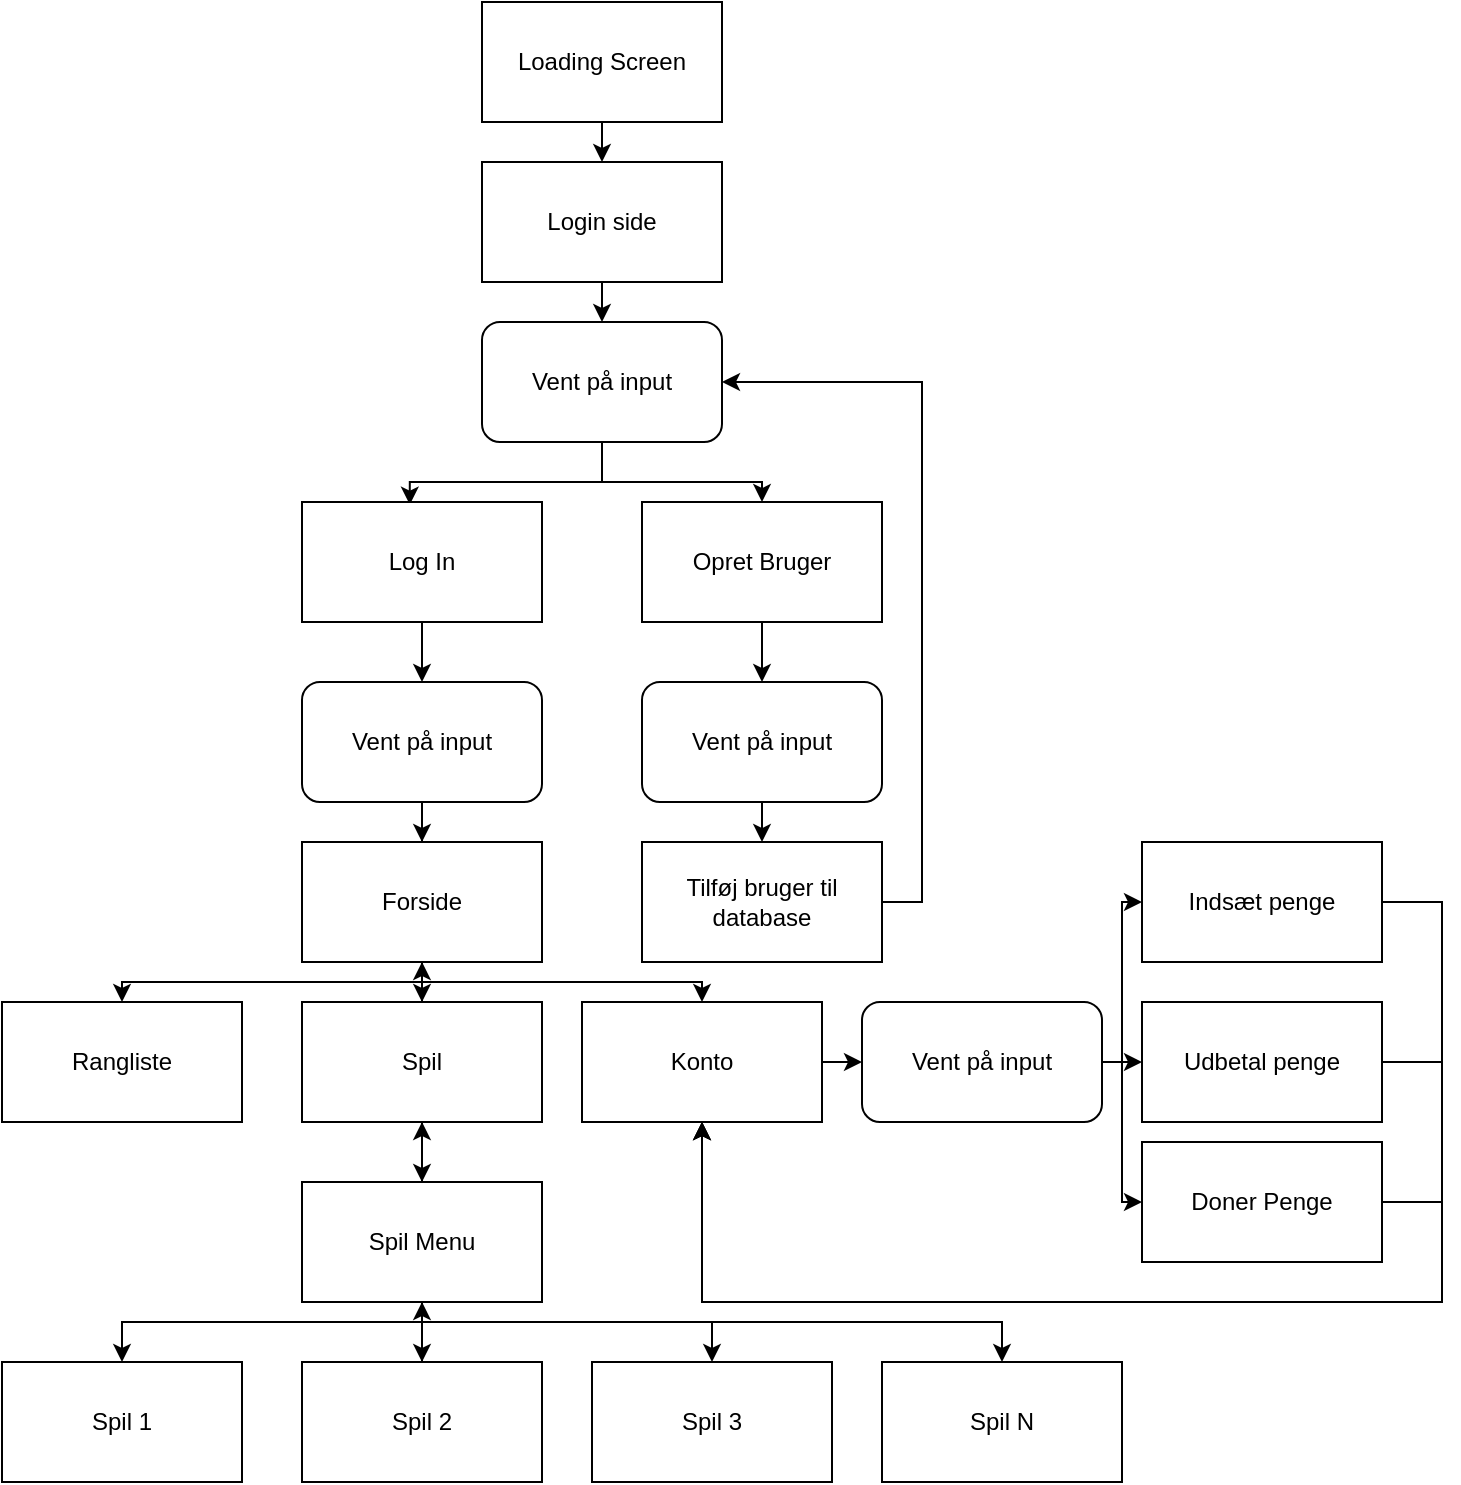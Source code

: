 <mxfile version="21.2.9" type="github">
  <diagram name="Page-1" id="eQBMagEIWrv4YlKGxzp6">
    <mxGraphModel dx="1313" dy="726" grid="1" gridSize="10" guides="1" tooltips="1" connect="1" arrows="1" fold="1" page="1" pageScale="1" pageWidth="850" pageHeight="1100" math="0" shadow="0">
      <root>
        <mxCell id="0" />
        <mxCell id="1" parent="0" />
        <mxCell id="uMPThmOzlP2LcuOly7Mx-22" style="edgeStyle=orthogonalEdgeStyle;rounded=0;orthogonalLoop=1;jettySize=auto;html=1;exitX=0.5;exitY=1;exitDx=0;exitDy=0;entryX=0.5;entryY=0;entryDx=0;entryDy=0;" edge="1" parent="1" source="uMPThmOzlP2LcuOly7Mx-1" target="uMPThmOzlP2LcuOly7Mx-3">
          <mxGeometry relative="1" as="geometry" />
        </mxCell>
        <mxCell id="uMPThmOzlP2LcuOly7Mx-1" value="Loading Screen" style="rounded=0;whiteSpace=wrap;html=1;" vertex="1" parent="1">
          <mxGeometry x="310" y="70" width="120" height="60" as="geometry" />
        </mxCell>
        <mxCell id="uMPThmOzlP2LcuOly7Mx-23" style="edgeStyle=orthogonalEdgeStyle;rounded=0;orthogonalLoop=1;jettySize=auto;html=1;exitX=0.5;exitY=1;exitDx=0;exitDy=0;entryX=0.5;entryY=0;entryDx=0;entryDy=0;" edge="1" parent="1" source="uMPThmOzlP2LcuOly7Mx-3" target="uMPThmOzlP2LcuOly7Mx-6">
          <mxGeometry relative="1" as="geometry" />
        </mxCell>
        <mxCell id="uMPThmOzlP2LcuOly7Mx-3" value="Login side" style="rounded=0;whiteSpace=wrap;html=1;" vertex="1" parent="1">
          <mxGeometry x="310" y="150" width="120" height="60" as="geometry" />
        </mxCell>
        <mxCell id="uMPThmOzlP2LcuOly7Mx-24" style="edgeStyle=orthogonalEdgeStyle;rounded=0;orthogonalLoop=1;jettySize=auto;html=1;" edge="1" parent="1" source="uMPThmOzlP2LcuOly7Mx-6" target="uMPThmOzlP2LcuOly7Mx-8">
          <mxGeometry relative="1" as="geometry" />
        </mxCell>
        <mxCell id="uMPThmOzlP2LcuOly7Mx-25" style="edgeStyle=orthogonalEdgeStyle;rounded=0;orthogonalLoop=1;jettySize=auto;html=1;entryX=0.449;entryY=0.022;entryDx=0;entryDy=0;entryPerimeter=0;" edge="1" parent="1" source="uMPThmOzlP2LcuOly7Mx-6" target="uMPThmOzlP2LcuOly7Mx-7">
          <mxGeometry relative="1" as="geometry">
            <Array as="points">
              <mxPoint x="370" y="310" />
              <mxPoint x="274" y="310" />
            </Array>
          </mxGeometry>
        </mxCell>
        <mxCell id="uMPThmOzlP2LcuOly7Mx-6" value="Vent på input" style="rounded=1;whiteSpace=wrap;html=1;" vertex="1" parent="1">
          <mxGeometry x="310" y="230" width="120" height="60" as="geometry" />
        </mxCell>
        <mxCell id="uMPThmOzlP2LcuOly7Mx-29" style="edgeStyle=orthogonalEdgeStyle;rounded=0;orthogonalLoop=1;jettySize=auto;html=1;exitX=0.5;exitY=1;exitDx=0;exitDy=0;entryX=0.5;entryY=0;entryDx=0;entryDy=0;" edge="1" parent="1" source="uMPThmOzlP2LcuOly7Mx-7" target="uMPThmOzlP2LcuOly7Mx-11">
          <mxGeometry relative="1" as="geometry" />
        </mxCell>
        <mxCell id="uMPThmOzlP2LcuOly7Mx-7" value="Log In" style="rounded=0;whiteSpace=wrap;html=1;" vertex="1" parent="1">
          <mxGeometry x="220" y="320" width="120" height="60" as="geometry" />
        </mxCell>
        <mxCell id="uMPThmOzlP2LcuOly7Mx-26" style="edgeStyle=orthogonalEdgeStyle;rounded=0;orthogonalLoop=1;jettySize=auto;html=1;exitX=0.5;exitY=1;exitDx=0;exitDy=0;entryX=0.5;entryY=0;entryDx=0;entryDy=0;" edge="1" parent="1" source="uMPThmOzlP2LcuOly7Mx-8" target="uMPThmOzlP2LcuOly7Mx-9">
          <mxGeometry relative="1" as="geometry" />
        </mxCell>
        <mxCell id="uMPThmOzlP2LcuOly7Mx-8" value="Opret Bruger" style="rounded=0;whiteSpace=wrap;html=1;" vertex="1" parent="1">
          <mxGeometry x="390" y="320" width="120" height="60" as="geometry" />
        </mxCell>
        <mxCell id="uMPThmOzlP2LcuOly7Mx-27" style="edgeStyle=orthogonalEdgeStyle;rounded=0;orthogonalLoop=1;jettySize=auto;html=1;exitX=0.5;exitY=1;exitDx=0;exitDy=0;entryX=0.5;entryY=0;entryDx=0;entryDy=0;" edge="1" parent="1" source="uMPThmOzlP2LcuOly7Mx-9" target="uMPThmOzlP2LcuOly7Mx-10">
          <mxGeometry relative="1" as="geometry" />
        </mxCell>
        <mxCell id="uMPThmOzlP2LcuOly7Mx-9" value="Vent på input" style="rounded=1;whiteSpace=wrap;html=1;" vertex="1" parent="1">
          <mxGeometry x="390" y="410" width="120" height="60" as="geometry" />
        </mxCell>
        <mxCell id="uMPThmOzlP2LcuOly7Mx-28" style="edgeStyle=orthogonalEdgeStyle;rounded=0;orthogonalLoop=1;jettySize=auto;html=1;exitX=1;exitY=0.5;exitDx=0;exitDy=0;entryX=1;entryY=0.5;entryDx=0;entryDy=0;" edge="1" parent="1" source="uMPThmOzlP2LcuOly7Mx-10" target="uMPThmOzlP2LcuOly7Mx-6">
          <mxGeometry relative="1" as="geometry" />
        </mxCell>
        <mxCell id="uMPThmOzlP2LcuOly7Mx-10" value="Tilføj bruger til database" style="rounded=0;whiteSpace=wrap;html=1;" vertex="1" parent="1">
          <mxGeometry x="390" y="490" width="120" height="60" as="geometry" />
        </mxCell>
        <mxCell id="uMPThmOzlP2LcuOly7Mx-30" style="edgeStyle=orthogonalEdgeStyle;rounded=0;orthogonalLoop=1;jettySize=auto;html=1;entryX=0.5;entryY=0;entryDx=0;entryDy=0;" edge="1" parent="1" source="uMPThmOzlP2LcuOly7Mx-11" target="uMPThmOzlP2LcuOly7Mx-12">
          <mxGeometry relative="1" as="geometry" />
        </mxCell>
        <mxCell id="uMPThmOzlP2LcuOly7Mx-11" value="Vent på input" style="rounded=1;whiteSpace=wrap;html=1;" vertex="1" parent="1">
          <mxGeometry x="220" y="410" width="120" height="60" as="geometry" />
        </mxCell>
        <mxCell id="uMPThmOzlP2LcuOly7Mx-31" style="edgeStyle=orthogonalEdgeStyle;rounded=0;orthogonalLoop=1;jettySize=auto;html=1;entryX=0.5;entryY=0;entryDx=0;entryDy=0;" edge="1" parent="1" source="uMPThmOzlP2LcuOly7Mx-12" target="uMPThmOzlP2LcuOly7Mx-14">
          <mxGeometry relative="1" as="geometry" />
        </mxCell>
        <mxCell id="uMPThmOzlP2LcuOly7Mx-45" style="edgeStyle=orthogonalEdgeStyle;rounded=0;orthogonalLoop=1;jettySize=auto;html=1;" edge="1" parent="1" source="uMPThmOzlP2LcuOly7Mx-12" target="uMPThmOzlP2LcuOly7Mx-15">
          <mxGeometry relative="1" as="geometry">
            <Array as="points">
              <mxPoint x="280" y="560" />
              <mxPoint x="420" y="560" />
            </Array>
          </mxGeometry>
        </mxCell>
        <mxCell id="uMPThmOzlP2LcuOly7Mx-46" style="edgeStyle=orthogonalEdgeStyle;rounded=0;orthogonalLoop=1;jettySize=auto;html=1;" edge="1" parent="1" source="uMPThmOzlP2LcuOly7Mx-12" target="uMPThmOzlP2LcuOly7Mx-13">
          <mxGeometry relative="1" as="geometry">
            <Array as="points">
              <mxPoint x="280" y="560" />
              <mxPoint x="130" y="560" />
            </Array>
          </mxGeometry>
        </mxCell>
        <mxCell id="uMPThmOzlP2LcuOly7Mx-12" value="Forside" style="rounded=0;whiteSpace=wrap;html=1;" vertex="1" parent="1">
          <mxGeometry x="220" y="490" width="120" height="60" as="geometry" />
        </mxCell>
        <mxCell id="uMPThmOzlP2LcuOly7Mx-13" value="Rangliste" style="rounded=0;whiteSpace=wrap;html=1;" vertex="1" parent="1">
          <mxGeometry x="70" y="570" width="120" height="60" as="geometry" />
        </mxCell>
        <mxCell id="uMPThmOzlP2LcuOly7Mx-47" style="edgeStyle=orthogonalEdgeStyle;rounded=0;orthogonalLoop=1;jettySize=auto;html=1;" edge="1" parent="1" source="uMPThmOzlP2LcuOly7Mx-14" target="uMPThmOzlP2LcuOly7Mx-12">
          <mxGeometry relative="1" as="geometry" />
        </mxCell>
        <mxCell id="uMPThmOzlP2LcuOly7Mx-54" style="edgeStyle=orthogonalEdgeStyle;rounded=0;orthogonalLoop=1;jettySize=auto;html=1;entryX=0.5;entryY=0;entryDx=0;entryDy=0;" edge="1" parent="1" source="uMPThmOzlP2LcuOly7Mx-14" target="uMPThmOzlP2LcuOly7Mx-48">
          <mxGeometry relative="1" as="geometry" />
        </mxCell>
        <mxCell id="uMPThmOzlP2LcuOly7Mx-14" value="Spil" style="rounded=0;whiteSpace=wrap;html=1;" vertex="1" parent="1">
          <mxGeometry x="220" y="570" width="120" height="60" as="geometry" />
        </mxCell>
        <mxCell id="uMPThmOzlP2LcuOly7Mx-34" style="edgeStyle=orthogonalEdgeStyle;rounded=0;orthogonalLoop=1;jettySize=auto;html=1;exitX=1;exitY=0.5;exitDx=0;exitDy=0;entryX=0;entryY=0.5;entryDx=0;entryDy=0;" edge="1" parent="1" source="uMPThmOzlP2LcuOly7Mx-15" target="uMPThmOzlP2LcuOly7Mx-19">
          <mxGeometry relative="1" as="geometry" />
        </mxCell>
        <mxCell id="uMPThmOzlP2LcuOly7Mx-15" value="Konto" style="rounded=0;whiteSpace=wrap;html=1;" vertex="1" parent="1">
          <mxGeometry x="360" y="570" width="120" height="60" as="geometry" />
        </mxCell>
        <mxCell id="uMPThmOzlP2LcuOly7Mx-43" style="edgeStyle=orthogonalEdgeStyle;rounded=0;orthogonalLoop=1;jettySize=auto;html=1;entryX=0.5;entryY=1;entryDx=0;entryDy=0;" edge="1" parent="1" source="uMPThmOzlP2LcuOly7Mx-18" target="uMPThmOzlP2LcuOly7Mx-15">
          <mxGeometry relative="1" as="geometry">
            <Array as="points">
              <mxPoint x="790" y="600" />
              <mxPoint x="790" y="720" />
              <mxPoint x="420" y="720" />
            </Array>
          </mxGeometry>
        </mxCell>
        <mxCell id="uMPThmOzlP2LcuOly7Mx-18" value="Udbetal penge" style="rounded=0;whiteSpace=wrap;html=1;" vertex="1" parent="1">
          <mxGeometry x="640" y="570" width="120" height="60" as="geometry" />
        </mxCell>
        <mxCell id="uMPThmOzlP2LcuOly7Mx-35" style="edgeStyle=orthogonalEdgeStyle;rounded=0;orthogonalLoop=1;jettySize=auto;html=1;exitX=1;exitY=0.5;exitDx=0;exitDy=0;entryX=0;entryY=0.5;entryDx=0;entryDy=0;" edge="1" parent="1" source="uMPThmOzlP2LcuOly7Mx-19" target="uMPThmOzlP2LcuOly7Mx-18">
          <mxGeometry relative="1" as="geometry" />
        </mxCell>
        <mxCell id="uMPThmOzlP2LcuOly7Mx-37" style="edgeStyle=orthogonalEdgeStyle;rounded=0;orthogonalLoop=1;jettySize=auto;html=1;exitX=1;exitY=0.5;exitDx=0;exitDy=0;entryX=0;entryY=0.5;entryDx=0;entryDy=0;" edge="1" parent="1" source="uMPThmOzlP2LcuOly7Mx-19" target="uMPThmOzlP2LcuOly7Mx-20">
          <mxGeometry relative="1" as="geometry">
            <Array as="points">
              <mxPoint x="630" y="600" />
              <mxPoint x="630" y="520" />
            </Array>
          </mxGeometry>
        </mxCell>
        <mxCell id="uMPThmOzlP2LcuOly7Mx-39" style="edgeStyle=orthogonalEdgeStyle;rounded=0;orthogonalLoop=1;jettySize=auto;html=1;exitX=1;exitY=0.5;exitDx=0;exitDy=0;entryX=0;entryY=0.5;entryDx=0;entryDy=0;" edge="1" parent="1" source="uMPThmOzlP2LcuOly7Mx-19" target="uMPThmOzlP2LcuOly7Mx-21">
          <mxGeometry relative="1" as="geometry">
            <Array as="points">
              <mxPoint x="630" y="600" />
              <mxPoint x="630" y="670" />
            </Array>
          </mxGeometry>
        </mxCell>
        <mxCell id="uMPThmOzlP2LcuOly7Mx-19" value="Vent på input" style="rounded=1;whiteSpace=wrap;html=1;" vertex="1" parent="1">
          <mxGeometry x="500" y="570" width="120" height="60" as="geometry" />
        </mxCell>
        <mxCell id="uMPThmOzlP2LcuOly7Mx-44" style="edgeStyle=orthogonalEdgeStyle;rounded=0;orthogonalLoop=1;jettySize=auto;html=1;entryX=0.5;entryY=1;entryDx=0;entryDy=0;" edge="1" parent="1" source="uMPThmOzlP2LcuOly7Mx-20" target="uMPThmOzlP2LcuOly7Mx-15">
          <mxGeometry relative="1" as="geometry">
            <Array as="points">
              <mxPoint x="790" y="520" />
              <mxPoint x="790" y="720" />
              <mxPoint x="420" y="720" />
            </Array>
          </mxGeometry>
        </mxCell>
        <mxCell id="uMPThmOzlP2LcuOly7Mx-20" value="Indsæt penge" style="rounded=0;whiteSpace=wrap;html=1;" vertex="1" parent="1">
          <mxGeometry x="640" y="490" width="120" height="60" as="geometry" />
        </mxCell>
        <mxCell id="uMPThmOzlP2LcuOly7Mx-40" style="edgeStyle=orthogonalEdgeStyle;rounded=0;orthogonalLoop=1;jettySize=auto;html=1;entryX=0.5;entryY=1;entryDx=0;entryDy=0;" edge="1" parent="1" source="uMPThmOzlP2LcuOly7Mx-21" target="uMPThmOzlP2LcuOly7Mx-15">
          <mxGeometry relative="1" as="geometry">
            <Array as="points">
              <mxPoint x="790" y="670" />
              <mxPoint x="790" y="720" />
              <mxPoint x="420" y="720" />
            </Array>
          </mxGeometry>
        </mxCell>
        <mxCell id="uMPThmOzlP2LcuOly7Mx-21" value="Doner Penge" style="rounded=0;whiteSpace=wrap;html=1;" vertex="1" parent="1">
          <mxGeometry x="640" y="640" width="120" height="60" as="geometry" />
        </mxCell>
        <mxCell id="uMPThmOzlP2LcuOly7Mx-55" style="edgeStyle=orthogonalEdgeStyle;rounded=0;orthogonalLoop=1;jettySize=auto;html=1;entryX=0.5;entryY=1;entryDx=0;entryDy=0;" edge="1" parent="1" source="uMPThmOzlP2LcuOly7Mx-48" target="uMPThmOzlP2LcuOly7Mx-14">
          <mxGeometry relative="1" as="geometry" />
        </mxCell>
        <mxCell id="uMPThmOzlP2LcuOly7Mx-56" style="edgeStyle=orthogonalEdgeStyle;rounded=0;orthogonalLoop=1;jettySize=auto;html=1;entryX=0.5;entryY=0;entryDx=0;entryDy=0;" edge="1" parent="1" source="uMPThmOzlP2LcuOly7Mx-48" target="uMPThmOzlP2LcuOly7Mx-52">
          <mxGeometry relative="1" as="geometry" />
        </mxCell>
        <mxCell id="uMPThmOzlP2LcuOly7Mx-58" style="edgeStyle=orthogonalEdgeStyle;rounded=0;orthogonalLoop=1;jettySize=auto;html=1;entryX=0.5;entryY=0;entryDx=0;entryDy=0;" edge="1" parent="1" source="uMPThmOzlP2LcuOly7Mx-48" target="uMPThmOzlP2LcuOly7Mx-49">
          <mxGeometry relative="1" as="geometry">
            <Array as="points">
              <mxPoint x="280" y="730" />
              <mxPoint x="130" y="730" />
            </Array>
          </mxGeometry>
        </mxCell>
        <mxCell id="uMPThmOzlP2LcuOly7Mx-59" style="edgeStyle=orthogonalEdgeStyle;rounded=0;orthogonalLoop=1;jettySize=auto;html=1;entryX=0.5;entryY=0;entryDx=0;entryDy=0;" edge="1" parent="1" source="uMPThmOzlP2LcuOly7Mx-48" target="uMPThmOzlP2LcuOly7Mx-51">
          <mxGeometry relative="1" as="geometry">
            <Array as="points">
              <mxPoint x="280" y="730" />
              <mxPoint x="425" y="730" />
            </Array>
          </mxGeometry>
        </mxCell>
        <mxCell id="uMPThmOzlP2LcuOly7Mx-60" style="edgeStyle=orthogonalEdgeStyle;rounded=0;orthogonalLoop=1;jettySize=auto;html=1;" edge="1" parent="1" source="uMPThmOzlP2LcuOly7Mx-48" target="uMPThmOzlP2LcuOly7Mx-50">
          <mxGeometry relative="1" as="geometry">
            <Array as="points">
              <mxPoint x="280" y="730" />
              <mxPoint x="570" y="730" />
            </Array>
          </mxGeometry>
        </mxCell>
        <mxCell id="uMPThmOzlP2LcuOly7Mx-48" value="Spil Menu" style="rounded=0;whiteSpace=wrap;html=1;" vertex="1" parent="1">
          <mxGeometry x="220" y="660" width="120" height="60" as="geometry" />
        </mxCell>
        <mxCell id="uMPThmOzlP2LcuOly7Mx-49" value="Spil 1" style="rounded=0;whiteSpace=wrap;html=1;" vertex="1" parent="1">
          <mxGeometry x="70" y="750" width="120" height="60" as="geometry" />
        </mxCell>
        <mxCell id="uMPThmOzlP2LcuOly7Mx-50" value="Spil N" style="rounded=0;whiteSpace=wrap;html=1;" vertex="1" parent="1">
          <mxGeometry x="510" y="750" width="120" height="60" as="geometry" />
        </mxCell>
        <mxCell id="uMPThmOzlP2LcuOly7Mx-51" value="Spil 3" style="rounded=0;whiteSpace=wrap;html=1;" vertex="1" parent="1">
          <mxGeometry x="365" y="750" width="120" height="60" as="geometry" />
        </mxCell>
        <mxCell id="uMPThmOzlP2LcuOly7Mx-57" style="edgeStyle=orthogonalEdgeStyle;rounded=0;orthogonalLoop=1;jettySize=auto;html=1;" edge="1" parent="1" source="uMPThmOzlP2LcuOly7Mx-52">
          <mxGeometry relative="1" as="geometry">
            <mxPoint x="280" y="720" as="targetPoint" />
          </mxGeometry>
        </mxCell>
        <mxCell id="uMPThmOzlP2LcuOly7Mx-52" value="Spil 2" style="rounded=0;whiteSpace=wrap;html=1;" vertex="1" parent="1">
          <mxGeometry x="220" y="750" width="120" height="60" as="geometry" />
        </mxCell>
      </root>
    </mxGraphModel>
  </diagram>
</mxfile>
